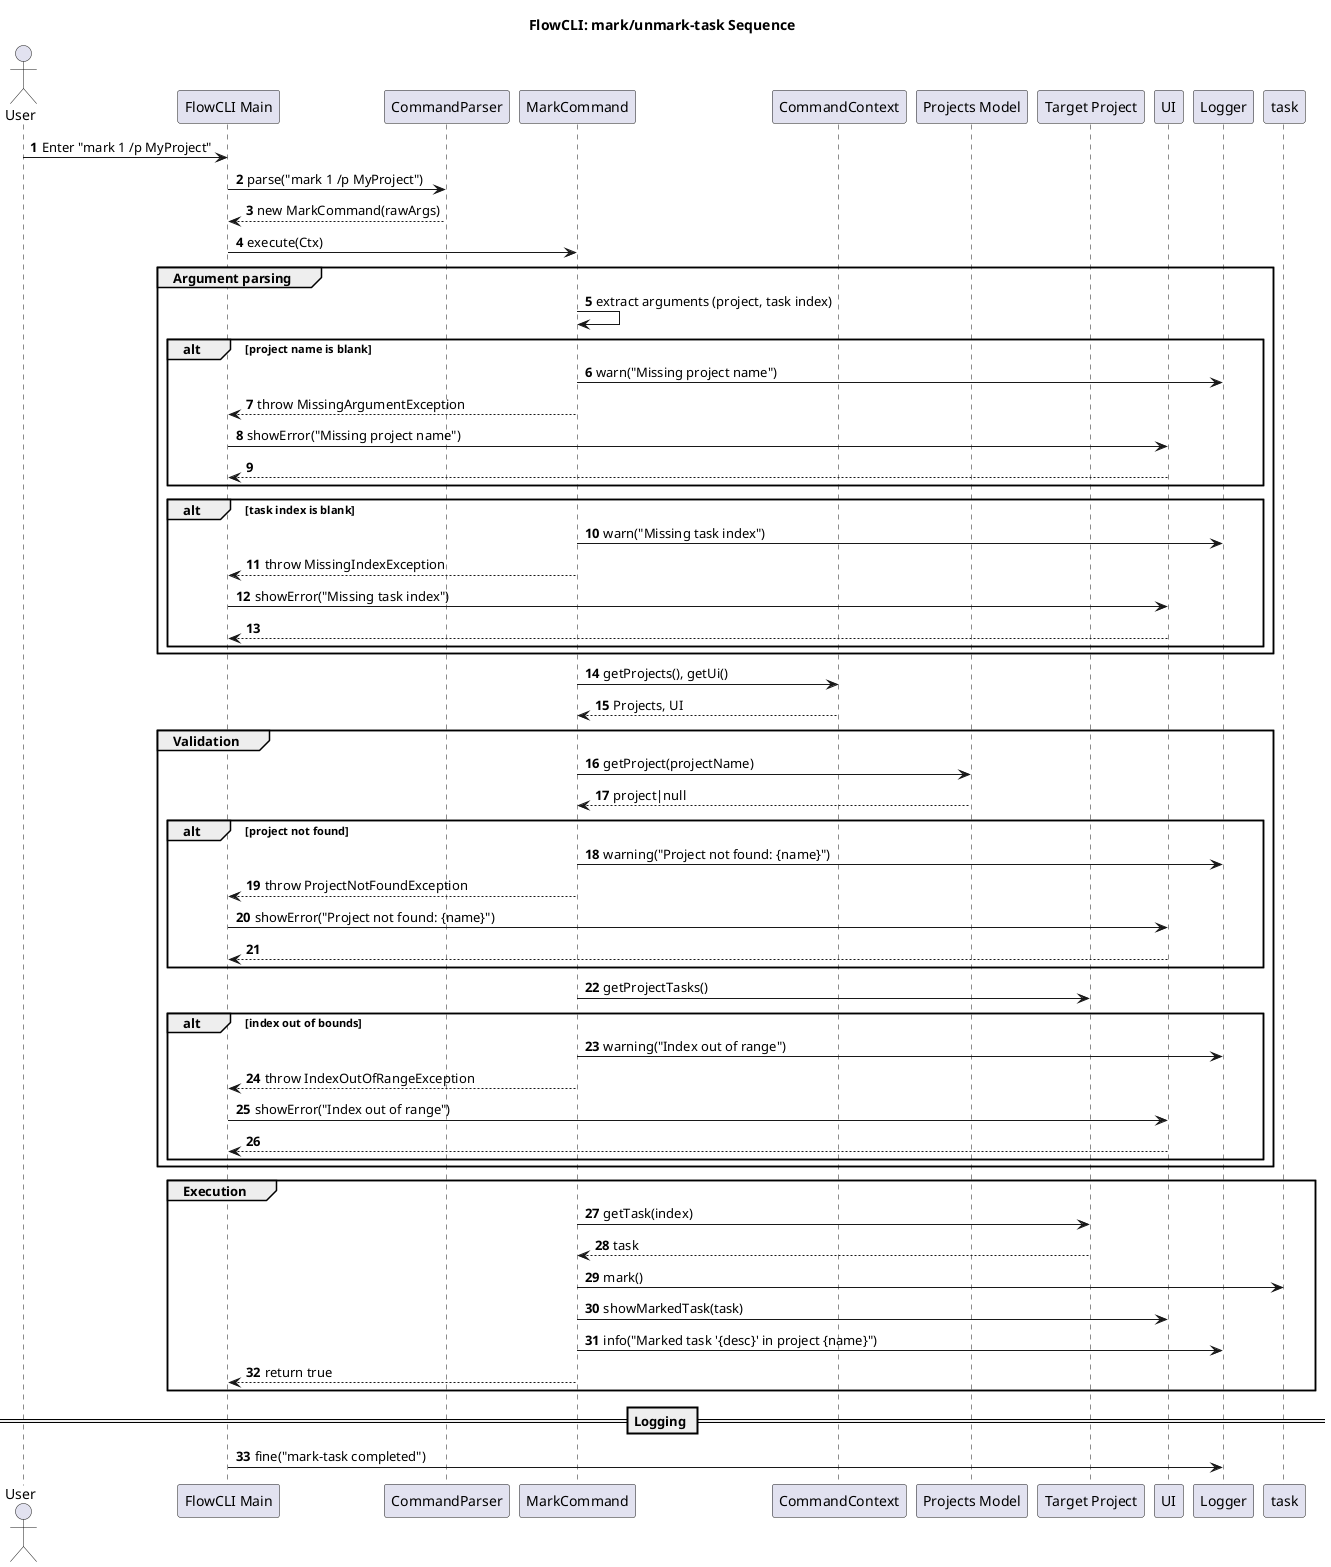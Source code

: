 @startuml MarkUnmarkTaskSequenceDiagram
title FlowCLI: mark/unmark-task Sequence
autonumber

actor User
participant "FlowCLI Main" as CLI
participant "CommandParser" as Parser
participant "MarkCommand" as MarkCmd
participant "CommandContext" as Ctx
participant "Projects Model" as Projects
participant "Target Project" as Project
participant "UI" as UI
participant "Logger" as Log

User -> CLI: Enter "mark 1 /p MyProject"
CLI -> Parser: parse("mark 1 /p MyProject")
Parser --> CLI: new MarkCommand(rawArgs)

CLI -> MarkCmd: execute(Ctx)

group Argument parsing
  MarkCmd -> MarkCmd: extract arguments (project, task index)
  alt project name is blank
    MarkCmd -> Log: warn("Missing project name")
    MarkCmd --> CLI: throw MissingArgumentException
    CLI -> UI: showError("Missing project name")
    return
  end
  alt task index is blank
    MarkCmd -> Log: warn("Missing task index")
    MarkCmd --> CLI: throw MissingIndexException
    CLI -> UI: showError("Missing task index")
    return
  end
end

MarkCmd -> Ctx: getProjects(), getUi()
Ctx --> MarkCmd: Projects, UI

group Validation
  MarkCmd -> Projects: getProject(projectName)
  Projects --> MarkCmd: project|null
  alt project not found
    MarkCmd -> Log: warning("Project not found: {name}")
    MarkCmd --> CLI: throw ProjectNotFoundException
    CLI -> UI: showError("Project not found: {name}")
    return
  end
  MarkCmd -> Project: getProjectTasks()
  alt index out of bounds
    MarkCmd -> Log: warning("Index out of range")
    MarkCmd --> CLI: throw IndexOutOfRangeException
    CLI -> UI: showError("Index out of range")
    return
  end
end

group Execution
  MarkCmd -> Project: getTask(index)
  Project --> MarkCmd: task
  MarkCmd -> task: mark()
  MarkCmd -> UI: showMarkedTask(task)
  MarkCmd -> Log: info("Marked task '{desc}' in project {name}")
  MarkCmd --> CLI: return true
end

== Logging ==
CLI -> Log: fine("mark-task completed")

@enduml